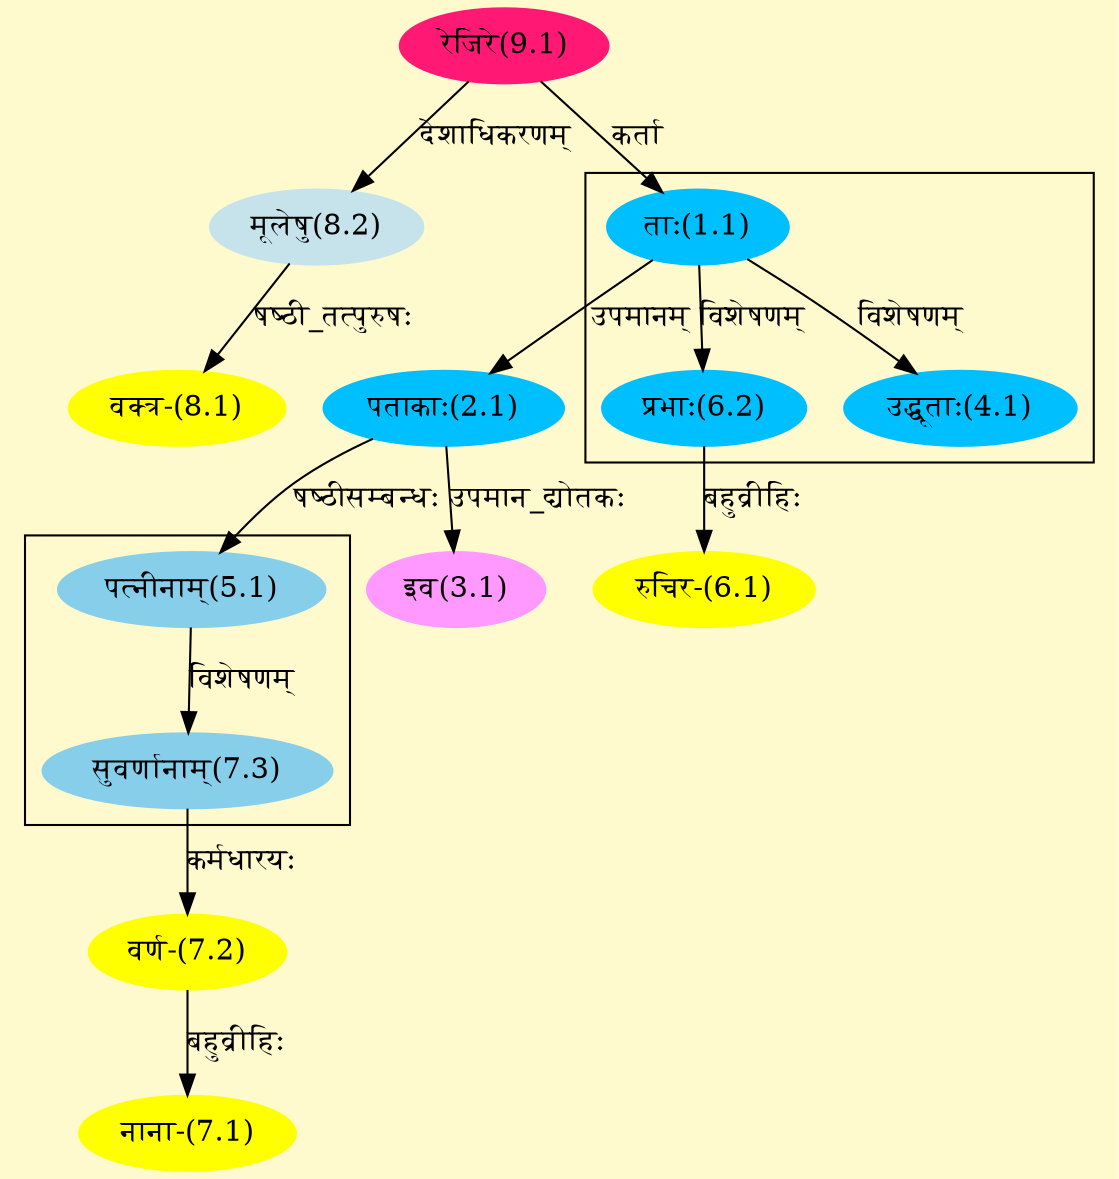 digraph G{
rankdir=BT;
 compound=true;
 bgcolor="lemonchiffon1";

subgraph cluster_1{
Node4_1 [style=filled, color="#00BFFF" label = "उद्धूताः(4.1)"]
Node1_1 [style=filled, color="#00BFFF" label = "ताः(1.1)"]
Node6_2 [style=filled, color="#00BFFF" label = "प्रभाः(6.2)"]

}

subgraph cluster_2{
Node7_3 [style=filled, color="#87CEEB" label = "सुवर्णानाम्(7.3)"]
Node5_1 [style=filled, color="#87CEEB" label = "पत्नीनाम्(5.1)"]

}
Node1_1 [style=filled, color="#00BFFF" label = "ताः(1.1)"]
Node9_1 [style=filled, color="#FF1975" label = "रेजिरे(9.1)"]
Node2_1 [style=filled, color="#00BFFF" label = "पताकाः(2.1)"]
Node3_1 [style=filled, color="#FF99FF" label = "इव(3.1)"]
Node5_1 [style=filled, color="#87CEEB" label = "पत्नीनाम्(5.1)"]
Node6_1 [style=filled, color="#FFFF00" label = "रुचिर-(6.1)"]
Node6_2 [style=filled, color="#00BFFF" label = "प्रभाः(6.2)"]
Node7_1 [style=filled, color="#FFFF00" label = "नाना-(7.1)"]
Node7_2 [style=filled, color="#FFFF00" label = "वर्ण-(7.2)"]
Node7_3 [style=filled, color="#87CEEB" label = "सुवर्णानाम्(7.3)"]
Node8_1 [style=filled, color="#FFFF00" label = "वक्त्र-(8.1)"]
Node8_2 [style=filled, color="#C6E2EB" label = "मूलेषु(8.2)"]
/* Start of Relations section */

Node1_1 -> Node9_1 [  label="कर्ता"  dir="back" ]
Node2_1 -> Node1_1 [  label="उपमानम्"  dir="back" ]
Node3_1 -> Node2_1 [  label="उपमान_द्योतकः"  dir="back" ]
Node4_1 -> Node1_1 [  label="विशेषणम्"  dir="back" ]
Node5_1 -> Node2_1 [  label="षष्ठीसम्बन्धः"  dir="back" ]
Node6_1 -> Node6_2 [  label="बहुव्रीहिः"  dir="back" ]
Node6_2 -> Node1_1 [  label="विशेषणम्"  dir="back" ]
Node7_1 -> Node7_2 [  label="बहुव्रीहिः"  dir="back" ]
Node7_2 -> Node7_3 [  label="कर्मधारयः"  dir="back" ]
Node7_3 -> Node5_1 [  label="विशेषणम्"  dir="back" ]
Node8_1 -> Node8_2 [  label="षष्ठी_तत्पुरुषः"  dir="back" ]
Node8_2 -> Node9_1 [  label="देशाधिकरणम्"  dir="back" ]
}
